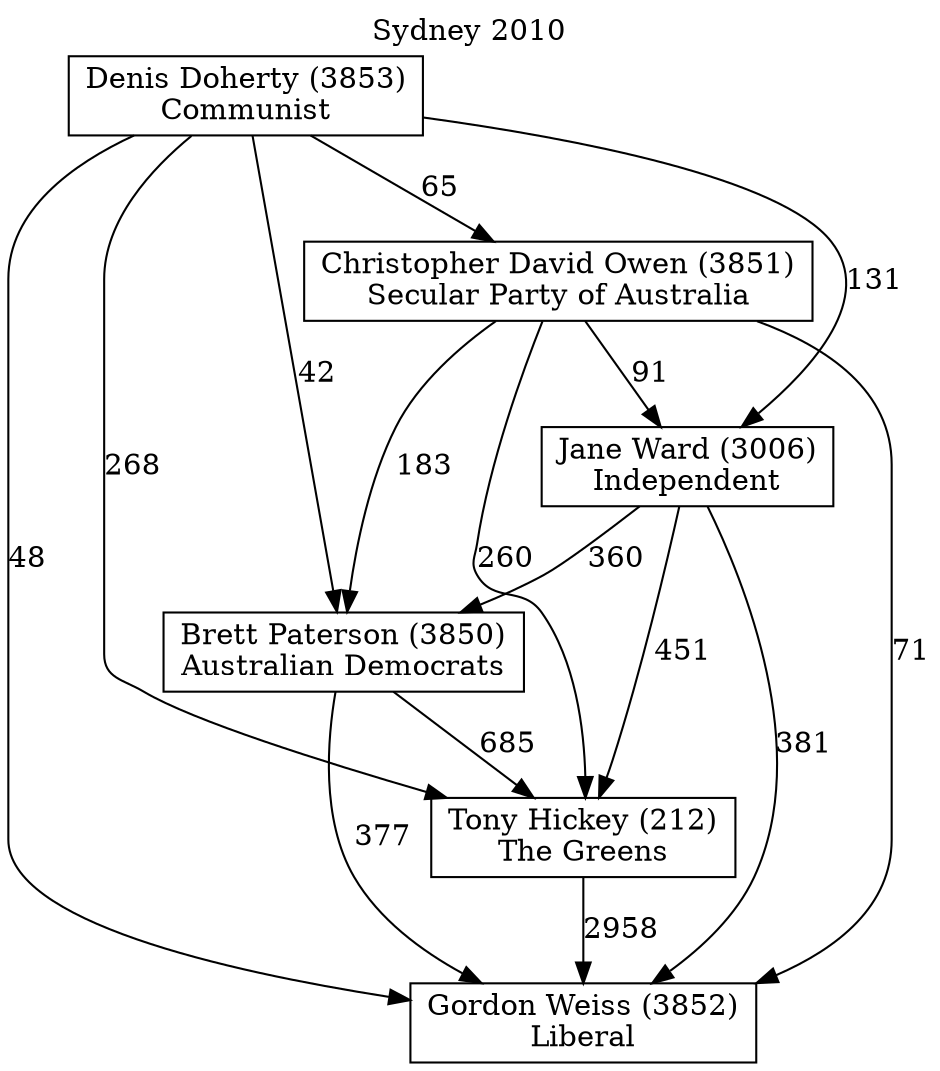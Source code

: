 // House preference flow
digraph "Gordon Weiss (3852)_Sydney_2010" {
	graph [label="Sydney 2010" labelloc=t mclimit=2]
	node [shape=box]
	"Gordon Weiss (3852)" [label="Gordon Weiss (3852)
Liberal"]
	"Tony Hickey (212)" [label="Tony Hickey (212)
The Greens"]
	"Brett Paterson (3850)" [label="Brett Paterson (3850)
Australian Democrats"]
	"Jane Ward (3006)" [label="Jane Ward (3006)
Independent"]
	"Christopher David Owen (3851)" [label="Christopher David Owen (3851)
Secular Party of Australia"]
	"Denis Doherty (3853)" [label="Denis Doherty (3853)
Communist"]
	"Tony Hickey (212)" -> "Gordon Weiss (3852)" [label=2958]
	"Brett Paterson (3850)" -> "Tony Hickey (212)" [label=685]
	"Jane Ward (3006)" -> "Brett Paterson (3850)" [label=360]
	"Christopher David Owen (3851)" -> "Jane Ward (3006)" [label=91]
	"Denis Doherty (3853)" -> "Christopher David Owen (3851)" [label=65]
	"Brett Paterson (3850)" -> "Gordon Weiss (3852)" [label=377]
	"Jane Ward (3006)" -> "Gordon Weiss (3852)" [label=381]
	"Christopher David Owen (3851)" -> "Gordon Weiss (3852)" [label=71]
	"Denis Doherty (3853)" -> "Gordon Weiss (3852)" [label=48]
	"Denis Doherty (3853)" -> "Jane Ward (3006)" [label=131]
	"Christopher David Owen (3851)" -> "Brett Paterson (3850)" [label=183]
	"Denis Doherty (3853)" -> "Brett Paterson (3850)" [label=42]
	"Jane Ward (3006)" -> "Tony Hickey (212)" [label=451]
	"Christopher David Owen (3851)" -> "Tony Hickey (212)" [label=260]
	"Denis Doherty (3853)" -> "Tony Hickey (212)" [label=268]
}
